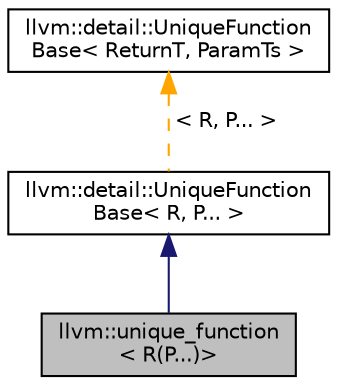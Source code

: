 digraph "llvm::unique_function&lt; R(P...)&gt;"
{
 // LATEX_PDF_SIZE
  bgcolor="transparent";
  edge [fontname="Helvetica",fontsize="10",labelfontname="Helvetica",labelfontsize="10"];
  node [fontname="Helvetica",fontsize="10",shape=record];
  Node1 [label="llvm::unique_function\l\< R(P...)\>",height=0.2,width=0.4,color="black", fillcolor="grey75", style="filled", fontcolor="black",tooltip=" "];
  Node2 -> Node1 [dir="back",color="midnightblue",fontsize="10",style="solid",fontname="Helvetica"];
  Node2 [label="llvm::detail::UniqueFunction\lBase\< R, P... \>",height=0.2,width=0.4,color="black",URL="$classllvm_1_1detail_1_1UniqueFunctionBase.html",tooltip=" "];
  Node3 -> Node2 [dir="back",color="orange",fontsize="10",style="dashed",label=" \< R, P... \>" ,fontname="Helvetica"];
  Node3 [label="llvm::detail::UniqueFunction\lBase\< ReturnT, ParamTs \>",height=0.2,width=0.4,color="black",URL="$classllvm_1_1detail_1_1UniqueFunctionBase.html",tooltip=" "];
}
